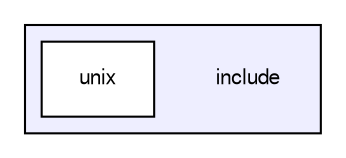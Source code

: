 digraph "include" {
  compound=true
  node [ fontsize="10", fontname="FreeSans"];
  edge [ labelfontsize="10", labelfontname="FreeSans"];
  subgraph clusterdir_d44c64559bbebec7f509842c48db8b23 {
    graph [ bgcolor="#eeeeff", pencolor="black", label="" URL="dir_d44c64559bbebec7f509842c48db8b23.html"];
    dir_d44c64559bbebec7f509842c48db8b23 [shape=plaintext label="include"];
    dir_33fe96d33989b9149e4e66023ad32823 [shape=box label="unix" color="black" fillcolor="white" style="filled" URL="dir_33fe96d33989b9149e4e66023ad32823.html"];
  }
}
